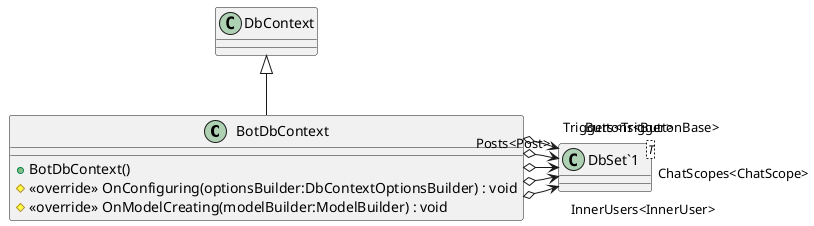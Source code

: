 @startuml
class BotDbContext {
    + BotDbContext()
    # <<override>> OnConfiguring(optionsBuilder:DbContextOptionsBuilder) : void
    # <<override>> OnModelCreating(modelBuilder:ModelBuilder) : void
}
class "DbSet`1"<T> {
}
DbContext <|-- BotDbContext
BotDbContext o-> "InnerUsers<InnerUser>" "DbSet`1"
BotDbContext o-> "ChatScopes<ChatScope>" "DbSet`1"
BotDbContext o-> "Posts<Post>" "DbSet`1"
BotDbContext o-> "Buttons<ButtonBase>" "DbSet`1"
BotDbContext o-> "Triggers<Trigger>" "DbSet`1"
@enduml
